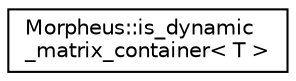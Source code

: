 digraph "Graphical Class Hierarchy"
{
 // LATEX_PDF_SIZE
  edge [fontname="Helvetica",fontsize="10",labelfontname="Helvetica",labelfontsize="10"];
  node [fontname="Helvetica",fontsize="10",shape=record];
  rankdir="LR";
  Node0 [label="Morpheus::is_dynamic\l_matrix_container\< T \>",height=0.2,width=0.4,color="black", fillcolor="white", style="filled",URL="$classMorpheus_1_1is__dynamic__matrix__container.html",tooltip="A valid Dynamic Matrix container is the one that has a valid Dynamic Matrix tag i...."];
}
